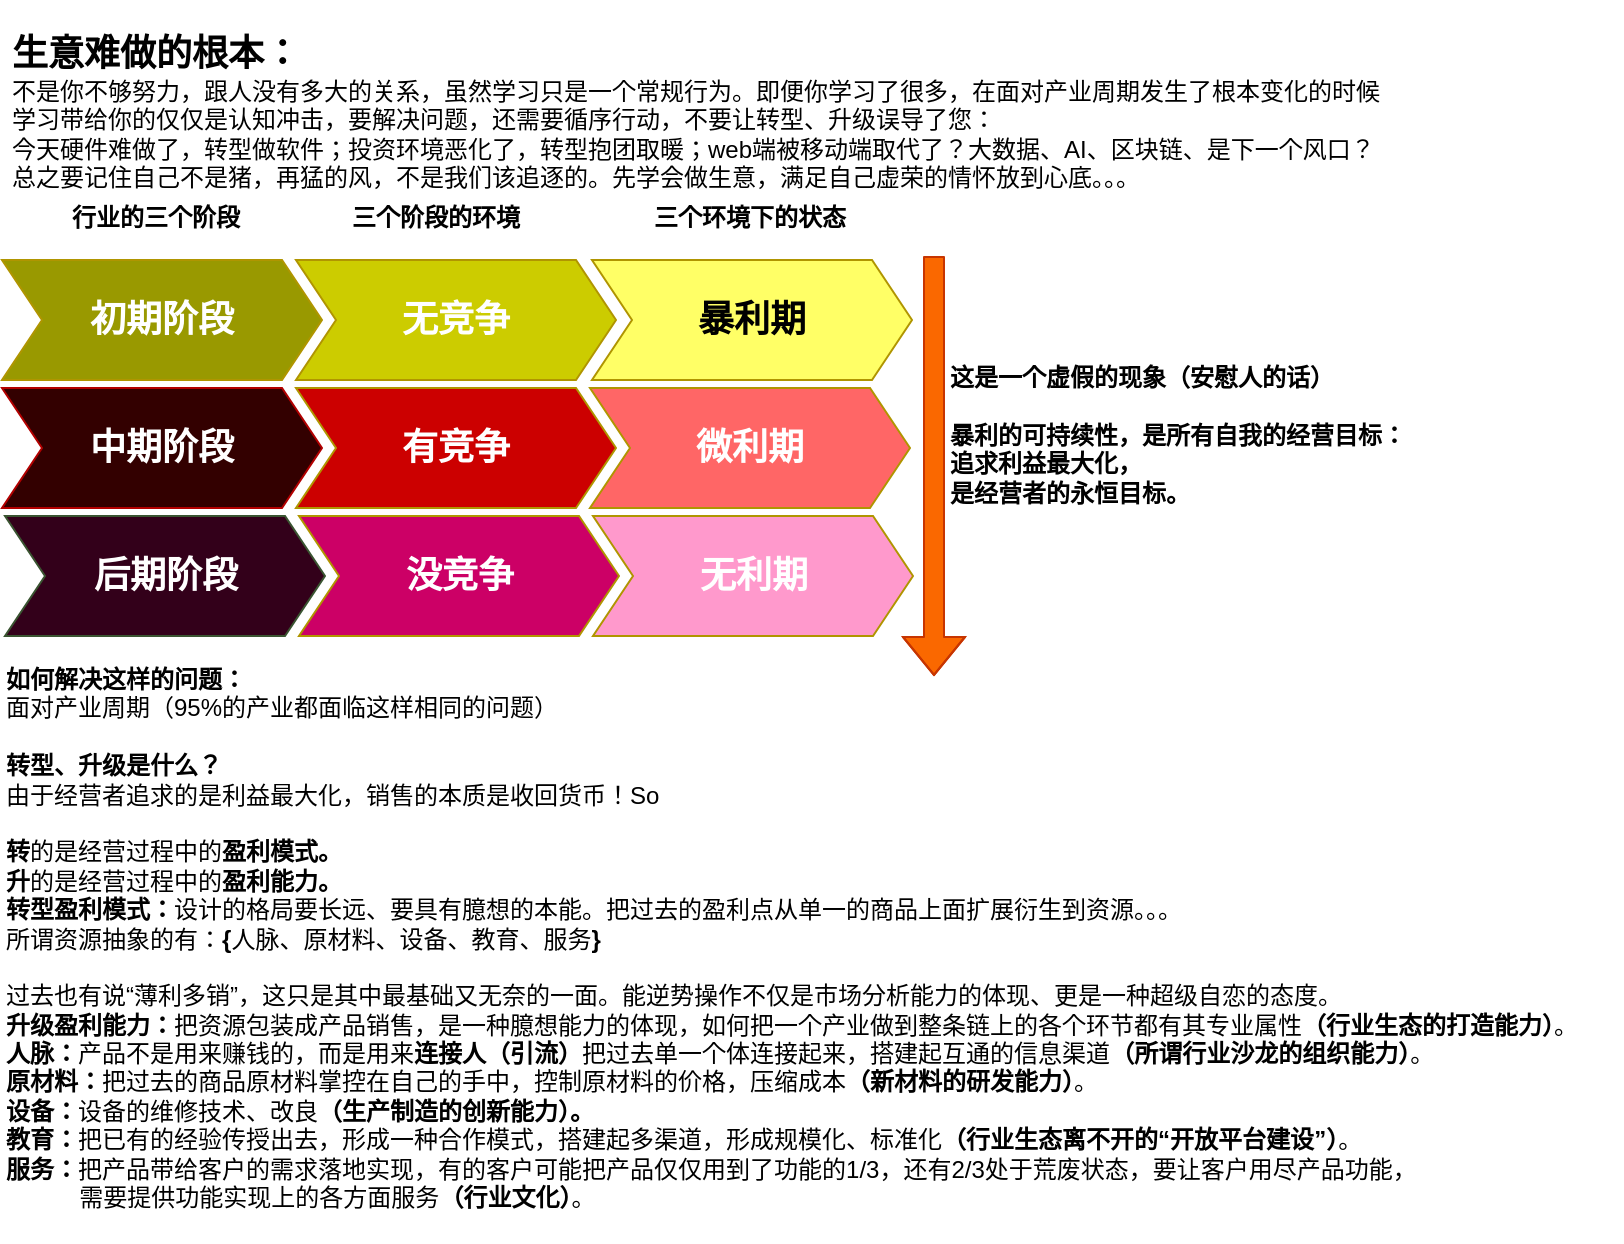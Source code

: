 <mxfile version="10.8.9" type="github"><diagram id="Y7lfIi5zJnM48_4nkuwt" name="Page-1"><mxGraphModel dx="754" dy="454" grid="1" gridSize="10" guides="1" tooltips="1" connect="1" arrows="1" fold="1" page="1" pageScale="1" pageWidth="827" pageHeight="1169" math="0" shadow="0"><root><mxCell id="0"/><mxCell id="1" parent="0"/><mxCell id="rGt7zf20XqlDynhyzbkm-1" value="&lt;br&gt;&lt;b&gt;&lt;font style=&quot;font-size: 18px&quot;&gt;生意难做的根本：&lt;/font&gt;&lt;/b&gt;&lt;br&gt;不是你不够努力，跟人没有多大的关系，虽然学习只是一个常规行为。即便你学习了很多，在面对产业周期发生了根本变化的时候&lt;br&gt;学习带给你的仅仅是认知冲击，要解决问题，还需要循序行动，不要让转型、升级误导了您：&lt;br&gt;今天硬件难做了，转型做软件；投资环境恶化了，转型抱团取暖；web端被移动端取代了？大数据、AI、区块链、是下一个风口？&lt;br&gt;总之要记住自己不是猪，再猛的风，不是我们该追逐的。先学会做生意，满足自己虚荣的情怀放到心底。。。&lt;br&gt;" style="text;html=1;resizable=0;points=[];autosize=1;align=left;verticalAlign=top;spacingTop=-4;" parent="1" vertex="1"><mxGeometry x="67.5" y="50" width="700" height="90" as="geometry"/></mxCell><mxCell id="rGt7zf20XqlDynhyzbkm-7" value="&lt;b&gt;行业的三个阶段&lt;/b&gt;" style="text;html=1;resizable=0;points=[];autosize=1;align=left;verticalAlign=top;spacingTop=-4;" parent="1" vertex="1"><mxGeometry x="98" y="149" width="100" height="20" as="geometry"/></mxCell><mxCell id="rGt7zf20XqlDynhyzbkm-14" value="&lt;b&gt;三个阶段的环境&lt;/b&gt;" style="text;html=1;resizable=0;points=[];autosize=1;align=left;verticalAlign=top;spacingTop=-4;" parent="1" vertex="1"><mxGeometry x="238" y="149" width="100" height="20" as="geometry"/></mxCell><mxCell id="rGt7zf20XqlDynhyzbkm-15" value="&lt;b&gt;三个环境下的状态&lt;/b&gt;" style="text;html=1;resizable=0;points=[];autosize=1;align=left;verticalAlign=top;spacingTop=-4;" parent="1" vertex="1"><mxGeometry x="389" y="149" width="110" height="20" as="geometry"/></mxCell><mxCell id="rGt7zf20XqlDynhyzbkm-16" value="" style="group" parent="1" vertex="1" connectable="0"><mxGeometry x="65" y="244" width="454" height="60" as="geometry"/></mxCell><mxCell id="rGt7zf20XqlDynhyzbkm-5" value="&lt;b&gt;&lt;font style=&quot;font-size: 18px&quot;&gt;中期阶段&lt;/font&gt;&lt;/b&gt;" style="shape=step;perimeter=stepPerimeter;whiteSpace=wrap;html=1;fixedSize=1;fillColor=#330000;strokeColor=#B20000;fontColor=#ffffff;" parent="rGt7zf20XqlDynhyzbkm-16" vertex="1"><mxGeometry width="160" height="60" as="geometry"/></mxCell><mxCell id="rGt7zf20XqlDynhyzbkm-9" value="&lt;b&gt;&lt;font style=&quot;font-size: 18px&quot;&gt;有竞争&lt;/font&gt;&lt;/b&gt;" style="shape=step;perimeter=stepPerimeter;whiteSpace=wrap;html=1;fixedSize=1;fillColor=#CC0000;strokeColor=#B09500;fontColor=#ffffff;" parent="rGt7zf20XqlDynhyzbkm-16" vertex="1"><mxGeometry x="147" width="160" height="60" as="geometry"/></mxCell><mxCell id="rGt7zf20XqlDynhyzbkm-12" value="&lt;b&gt;&lt;font style=&quot;font-size: 18px&quot;&gt;微利期&lt;/font&gt;&lt;/b&gt;" style="shape=step;perimeter=stepPerimeter;whiteSpace=wrap;html=1;fixedSize=1;fillColor=#FF6666;strokeColor=#B09500;fontColor=#ffffff;" parent="rGt7zf20XqlDynhyzbkm-16" vertex="1"><mxGeometry x="294" width="160" height="60" as="geometry"/></mxCell><mxCell id="rGt7zf20XqlDynhyzbkm-17" value="" style="group" parent="1" vertex="1" connectable="0"><mxGeometry x="66.5" y="308" width="455" height="60" as="geometry"/></mxCell><mxCell id="rGt7zf20XqlDynhyzbkm-6" value="&lt;b&gt;&lt;font style=&quot;font-size: 18px&quot;&gt;后期阶段&lt;/font&gt;&lt;/b&gt;" style="shape=step;perimeter=stepPerimeter;whiteSpace=wrap;html=1;fixedSize=1;fillColor=#33001A;strokeColor=#3A5431;fontColor=#ffffff;" parent="rGt7zf20XqlDynhyzbkm-17" vertex="1"><mxGeometry width="160" height="60" as="geometry"/></mxCell><mxCell id="rGt7zf20XqlDynhyzbkm-10" value="&lt;b&gt;&lt;font style=&quot;font-size: 18px&quot;&gt;没竞争&lt;/font&gt;&lt;/b&gt;" style="shape=step;perimeter=stepPerimeter;whiteSpace=wrap;html=1;fixedSize=1;fillColor=#CC0066;strokeColor=#B09500;fontColor=#ffffff;" parent="rGt7zf20XqlDynhyzbkm-17" vertex="1"><mxGeometry x="147" width="160" height="60" as="geometry"/></mxCell><mxCell id="rGt7zf20XqlDynhyzbkm-13" value="&lt;b&gt;&lt;font style=&quot;font-size: 18px&quot;&gt;无利期&lt;/font&gt;&lt;/b&gt;" style="shape=step;perimeter=stepPerimeter;whiteSpace=wrap;html=1;fixedSize=1;fillColor=#FF99CC;strokeColor=#B09500;fontColor=#ffffff;" parent="rGt7zf20XqlDynhyzbkm-17" vertex="1"><mxGeometry x="294" width="160" height="60" as="geometry"/></mxCell><mxCell id="rGt7zf20XqlDynhyzbkm-18" value="" style="group" parent="1" vertex="1" connectable="0"><mxGeometry x="67" y="180" width="452" height="60" as="geometry"/></mxCell><mxCell id="rGt7zf20XqlDynhyzbkm-2" value="&lt;b&gt;&lt;font style=&quot;font-size: 18px&quot;&gt;初期阶段&lt;/font&gt;&lt;/b&gt;" style="shape=step;perimeter=stepPerimeter;whiteSpace=wrap;html=1;fixedSize=1;fillColor=#999900;strokeColor=#B09500;fontColor=#ffffff;" parent="rGt7zf20XqlDynhyzbkm-18" vertex="1"><mxGeometry x="-2" width="160" height="60" as="geometry"/></mxCell><mxCell id="rGt7zf20XqlDynhyzbkm-8" value="&lt;b&gt;&lt;font style=&quot;font-size: 18px&quot;&gt;无竞争&lt;/font&gt;&lt;/b&gt;" style="shape=step;perimeter=stepPerimeter;whiteSpace=wrap;html=1;fixedSize=1;fillColor=#CCCC00;strokeColor=#B09500;fontColor=#ffffff;" parent="rGt7zf20XqlDynhyzbkm-18" vertex="1"><mxGeometry x="145" width="160" height="60" as="geometry"/></mxCell><mxCell id="rGt7zf20XqlDynhyzbkm-11" value="&lt;b&gt;&lt;font style=&quot;font-size: 18px&quot; color=&quot;#000000&quot;&gt;暴利期&lt;/font&gt;&lt;/b&gt;" style="shape=step;perimeter=stepPerimeter;whiteSpace=wrap;html=1;fixedSize=1;fillColor=#FFFF66;strokeColor=#B09500;fontColor=#ffffff;" parent="rGt7zf20XqlDynhyzbkm-18" vertex="1"><mxGeometry x="293" width="160" height="60" as="geometry"/></mxCell><mxCell id="rGt7zf20XqlDynhyzbkm-20" value="&lt;b&gt;如何解决这样的问题：&lt;/b&gt;&lt;br&gt;面对产业周期（95%的产业都面临这样相同的问题）&lt;br&gt;&lt;br&gt;&lt;b&gt;转型、升级是什么？&lt;/b&gt;&lt;br&gt;由于经营者追求的是利益最大化，销售的本质是收回货币！So&lt;br&gt;&lt;br&gt;&lt;b&gt;转&lt;/b&gt;的是经营过程中的&lt;b&gt;盈利模式。&lt;/b&gt;&lt;br&gt;&lt;b&gt;升&lt;/b&gt;的是经营过程中的&lt;b&gt;盈利能力。&lt;/b&gt;&lt;br&gt;&lt;b&gt;转型盈利模式：&lt;/b&gt;设计的格局要长远、要具有臆想的本能。把过去的盈利点从单一的商品上面扩展衍生到资源。。。&lt;br&gt;所谓资源抽象的有：&lt;b&gt;{&lt;/b&gt;人脉、原材料、设备、教育、服务&lt;b&gt;}&lt;/b&gt;&lt;br&gt;&lt;br&gt;过去也有说“薄利多销”，这只是其中最基础又无奈的一面。能逆势操作不仅是市场分析能力的体现、更是一种超级自恋的态度。&lt;b&gt;&lt;br&gt;升级盈利能力：&lt;/b&gt;把资源包装成产品销售，是一种臆想能力的体现，如何把一个产业做到整条链上的各个环节都有其专业属性&lt;b&gt;（行业生态的打造能力）&lt;/b&gt;。&lt;br&gt;&lt;b&gt;人脉：&lt;/b&gt;产品不是用来赚钱的，而是用来&lt;b&gt;连接人（引流）&lt;/b&gt;把过去单一个体连接起来，搭建起互通的信息渠道&lt;b&gt;（所谓行业沙龙的组织能力）&lt;/b&gt;。&lt;br&gt;&lt;b&gt;原材料：&lt;/b&gt;把过去的商品原材料掌控在自己的手中，控制原材料的价格，压缩成本&lt;b&gt;（新材料的研发能力）&lt;/b&gt;。&lt;br&gt;&lt;b&gt;设备：&lt;/b&gt;设备的维修技术、改良&lt;b&gt;（生产制造的创新能力）。&lt;/b&gt;&lt;br&gt;&lt;b&gt;教育：&lt;/b&gt;把已有的经验传授出去，形成一种合作模式，搭建起多渠道，形成规模化、标准化&lt;b&gt;（行业生态离不开的“&lt;/b&gt;&lt;b&gt;开放平台建设&lt;/b&gt;&lt;b&gt;”）&lt;/b&gt;。&amp;nbsp; &amp;nbsp;&amp;nbsp;&lt;br&gt;&lt;b&gt;服务：&lt;/b&gt;把产品带给客户的需求落地实现，有的客户可能把产品仅仅用到了功能的1/3，还有2/3处于荒废状态，要让客户用尽产品功能，&lt;br&gt;&amp;nbsp; &amp;nbsp; &amp;nbsp; &amp;nbsp; &amp;nbsp; &amp;nbsp;需要提供功能实现上的各方面服务&lt;b&gt;（行业文化）&lt;/b&gt;。&lt;br&gt;&lt;br&gt;" style="text;html=1;resizable=0;points=[];autosize=1;align=left;verticalAlign=top;spacingTop=-4;" parent="1" vertex="1"><mxGeometry x="65" y="380" width="810" height="280" as="geometry"/></mxCell><mxCell id="rGt7zf20XqlDynhyzbkm-21" value="" style="shape=flexArrow;endArrow=classic;html=1;fillColor=#fa6800;strokeColor=#C73500;" parent="1" edge="1"><mxGeometry width="50" height="50" relative="1" as="geometry"><mxPoint x="531" y="178" as="sourcePoint"/><mxPoint x="531" y="388" as="targetPoint"/><Array as="points"><mxPoint x="531" y="288"/></Array></mxGeometry></mxCell><mxCell id="rGt7zf20XqlDynhyzbkm-22" value="&lt;b&gt;这是一个虚假的现象（安慰人的话）&lt;br&gt;&lt;br&gt;暴利的可持续性，是所有自我的经营目标：&lt;br&gt;追求利益最大化，&lt;br&gt;是经营者的永恒目标。&lt;br&gt;&lt;/b&gt;&lt;br&gt;" style="text;html=1;resizable=0;points=[];autosize=1;align=left;verticalAlign=top;spacingTop=-4;" parent="1" vertex="1"><mxGeometry x="537" y="229" width="240" height="90" as="geometry"/></mxCell></root></mxGraphModel></diagram></mxfile>